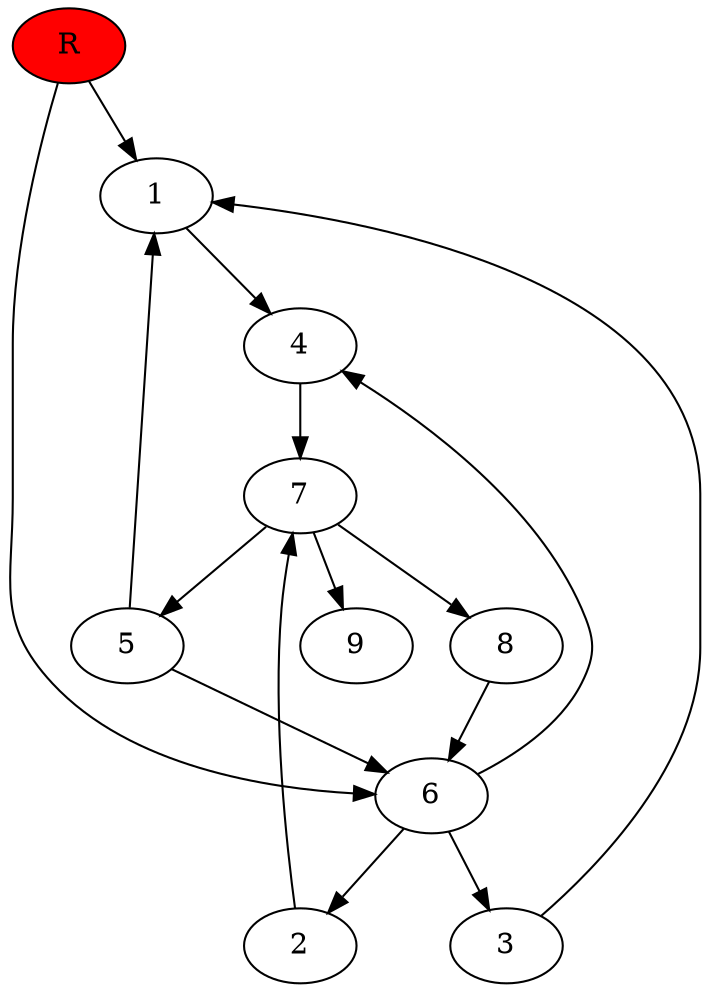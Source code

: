 digraph prb16355 {
	1
	2
	3
	4
	5
	6
	7
	8
	R [fillcolor="#ff0000" style=filled]
	1 -> 4
	2 -> 7
	3 -> 1
	4 -> 7
	5 -> 1
	5 -> 6
	6 -> 2
	6 -> 3
	6 -> 4
	7 -> 5
	7 -> 8
	7 -> 9
	8 -> 6
	R -> 1
	R -> 6
}
